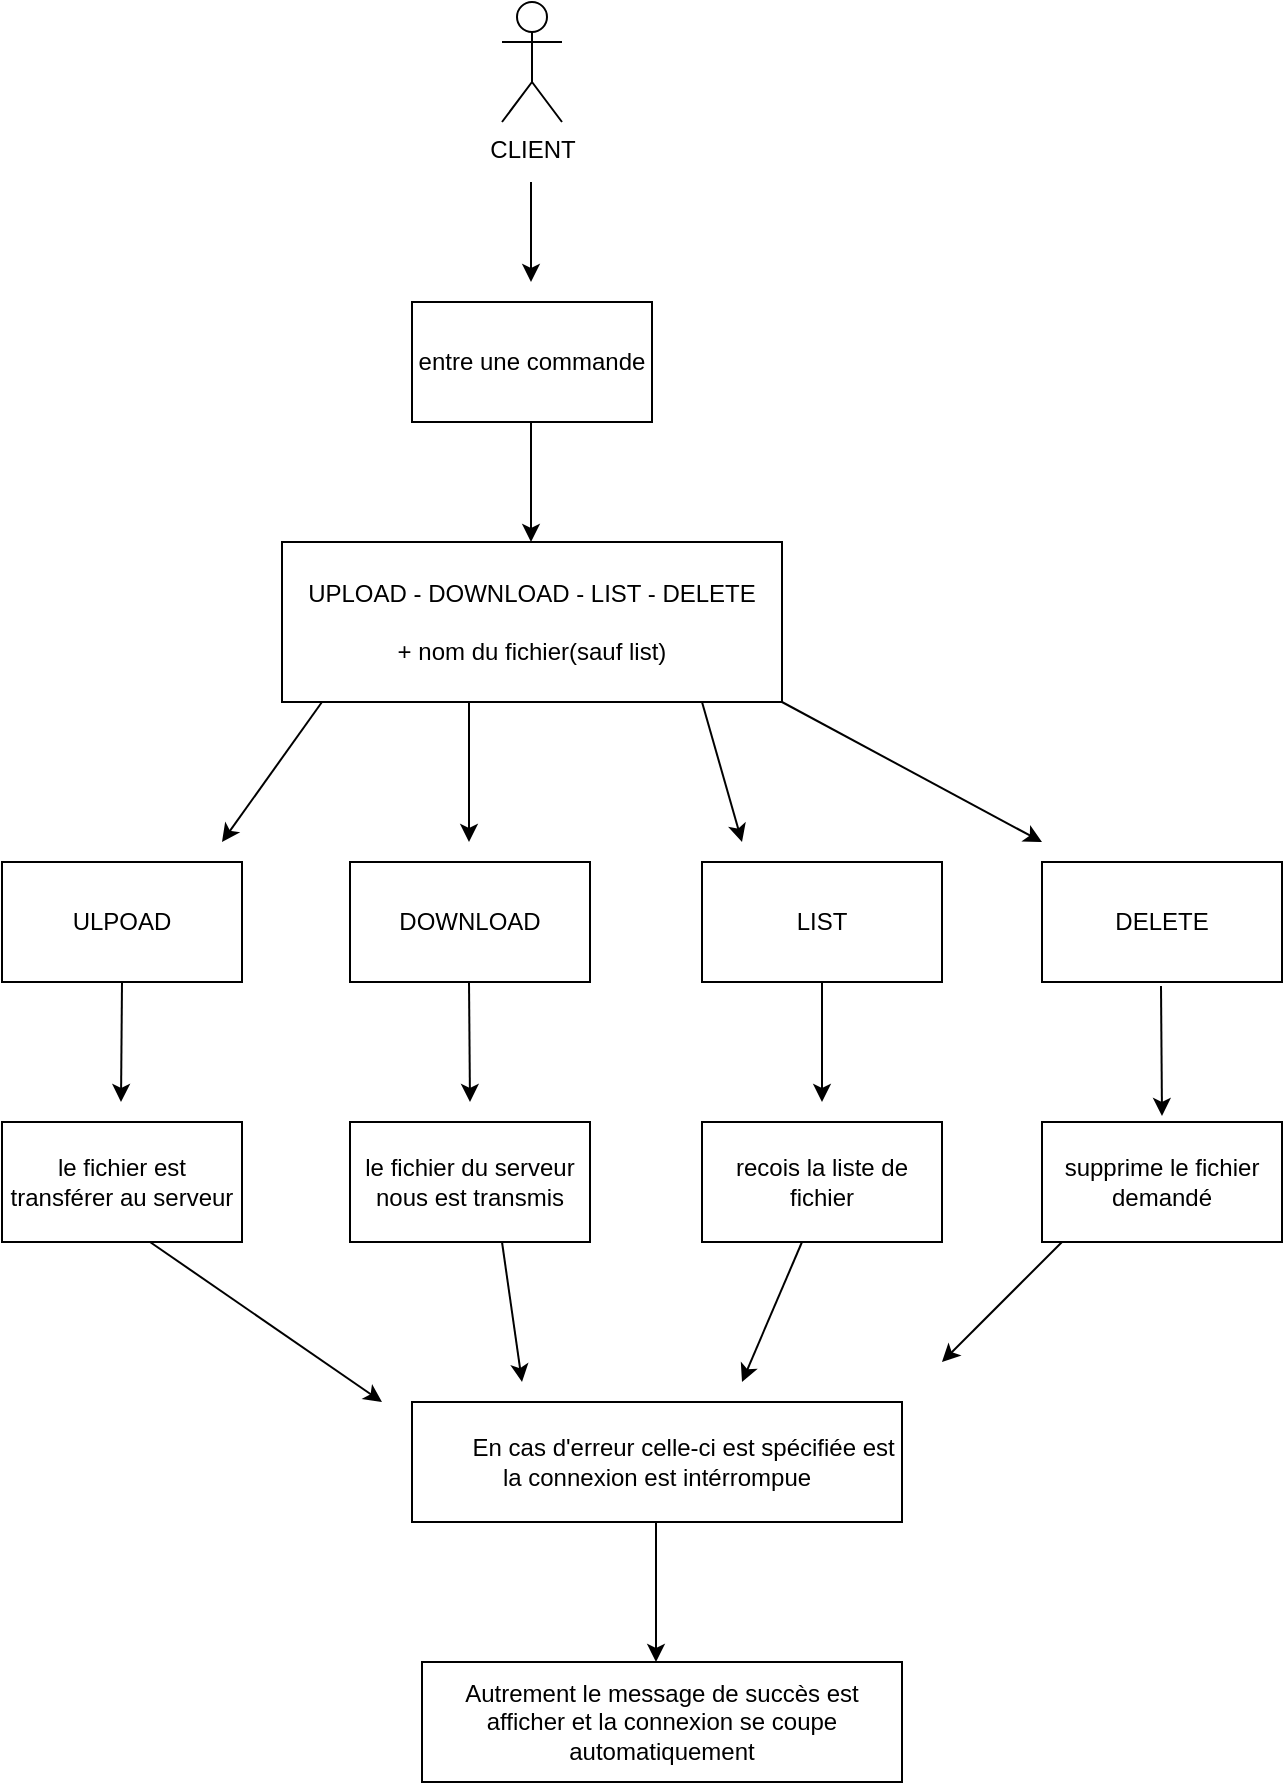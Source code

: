 <mxfile version="25.0.3">
  <diagram name="Page-1" id="3yTcgofPQV9NRENJS0pD">
    <mxGraphModel dx="1434" dy="782" grid="1" gridSize="10" guides="1" tooltips="1" connect="1" arrows="1" fold="1" page="1" pageScale="1" pageWidth="827" pageHeight="1169" math="0" shadow="0">
      <root>
        <mxCell id="0" />
        <mxCell id="1" parent="0" />
        <mxCell id="_oRHub9JLmZt6FO0jtWr-1" value="CLIENT" style="shape=umlActor;verticalLabelPosition=bottom;verticalAlign=top;html=1;outlineConnect=0;" vertex="1" parent="1">
          <mxGeometry x="370" y="60" width="30" height="60" as="geometry" />
        </mxCell>
        <mxCell id="_oRHub9JLmZt6FO0jtWr-4" value="" style="endArrow=classic;html=1;rounded=0;" edge="1" parent="1">
          <mxGeometry width="50" height="50" relative="1" as="geometry">
            <mxPoint x="384.5" y="150" as="sourcePoint" />
            <mxPoint x="384.5" y="200" as="targetPoint" />
          </mxGeometry>
        </mxCell>
        <mxCell id="_oRHub9JLmZt6FO0jtWr-5" value="entre une commande " style="rounded=0;whiteSpace=wrap;html=1;" vertex="1" parent="1">
          <mxGeometry x="325" y="210" width="120" height="60" as="geometry" />
        </mxCell>
        <mxCell id="_oRHub9JLmZt6FO0jtWr-7" value="&lt;div&gt;UPLOAD - DOWNLOAD - LIST - DELETE&lt;/div&gt;&lt;div&gt;&lt;br&gt;&lt;/div&gt;&lt;div&gt;+ nom du fichier(sauf list)&lt;br&gt;&lt;/div&gt;" style="rounded=0;whiteSpace=wrap;html=1;" vertex="1" parent="1">
          <mxGeometry x="260" y="330" width="250" height="80" as="geometry" />
        </mxCell>
        <mxCell id="_oRHub9JLmZt6FO0jtWr-8" value="" style="endArrow=classic;html=1;rounded=0;" edge="1" parent="1">
          <mxGeometry width="50" height="50" relative="1" as="geometry">
            <mxPoint x="384.5" y="270" as="sourcePoint" />
            <mxPoint x="384.5" y="330" as="targetPoint" />
          </mxGeometry>
        </mxCell>
        <mxCell id="_oRHub9JLmZt6FO0jtWr-10" value="" style="endArrow=classic;html=1;rounded=0;" edge="1" parent="1">
          <mxGeometry width="50" height="50" relative="1" as="geometry">
            <mxPoint x="280" y="410" as="sourcePoint" />
            <mxPoint x="230" y="480" as="targetPoint" />
          </mxGeometry>
        </mxCell>
        <mxCell id="_oRHub9JLmZt6FO0jtWr-11" value="ULPOAD" style="rounded=0;whiteSpace=wrap;html=1;" vertex="1" parent="1">
          <mxGeometry x="120" y="490" width="120" height="60" as="geometry" />
        </mxCell>
        <mxCell id="_oRHub9JLmZt6FO0jtWr-12" value="" style="endArrow=classic;html=1;rounded=0;" edge="1" parent="1">
          <mxGeometry width="50" height="50" relative="1" as="geometry">
            <mxPoint x="180" y="550" as="sourcePoint" />
            <mxPoint x="179.5" y="610" as="targetPoint" />
          </mxGeometry>
        </mxCell>
        <mxCell id="_oRHub9JLmZt6FO0jtWr-13" value="le fichier est transférer au serveur " style="rounded=0;whiteSpace=wrap;html=1;" vertex="1" parent="1">
          <mxGeometry x="120" y="620" width="120" height="60" as="geometry" />
        </mxCell>
        <mxCell id="_oRHub9JLmZt6FO0jtWr-14" value="DOWNLOAD" style="rounded=0;whiteSpace=wrap;html=1;" vertex="1" parent="1">
          <mxGeometry x="294" y="490" width="120" height="60" as="geometry" />
        </mxCell>
        <mxCell id="_oRHub9JLmZt6FO0jtWr-15" value="" style="endArrow=classic;html=1;rounded=0;" edge="1" parent="1">
          <mxGeometry width="50" height="50" relative="1" as="geometry">
            <mxPoint x="353.5" y="410" as="sourcePoint" />
            <mxPoint x="353.5" y="480" as="targetPoint" />
          </mxGeometry>
        </mxCell>
        <mxCell id="_oRHub9JLmZt6FO0jtWr-16" value="le fichier du serveur nous est transmis " style="rounded=0;whiteSpace=wrap;html=1;" vertex="1" parent="1">
          <mxGeometry x="294" y="620" width="120" height="60" as="geometry" />
        </mxCell>
        <mxCell id="_oRHub9JLmZt6FO0jtWr-17" value="" style="endArrow=classic;html=1;rounded=0;" edge="1" parent="1">
          <mxGeometry width="50" height="50" relative="1" as="geometry">
            <mxPoint x="353.5" y="550" as="sourcePoint" />
            <mxPoint x="354" y="610" as="targetPoint" />
          </mxGeometry>
        </mxCell>
        <mxCell id="_oRHub9JLmZt6FO0jtWr-18" value="LIST" style="rounded=0;whiteSpace=wrap;html=1;" vertex="1" parent="1">
          <mxGeometry x="470" y="490" width="120" height="60" as="geometry" />
        </mxCell>
        <mxCell id="_oRHub9JLmZt6FO0jtWr-19" value="" style="endArrow=classic;html=1;rounded=0;" edge="1" parent="1">
          <mxGeometry width="50" height="50" relative="1" as="geometry">
            <mxPoint x="470" y="410" as="sourcePoint" />
            <mxPoint x="490" y="480" as="targetPoint" />
          </mxGeometry>
        </mxCell>
        <mxCell id="_oRHub9JLmZt6FO0jtWr-20" value="recois la liste de fichier" style="rounded=0;whiteSpace=wrap;html=1;" vertex="1" parent="1">
          <mxGeometry x="470" y="620" width="120" height="60" as="geometry" />
        </mxCell>
        <mxCell id="_oRHub9JLmZt6FO0jtWr-21" value="" style="endArrow=classic;html=1;rounded=0;exitX=0.5;exitY=1;exitDx=0;exitDy=0;" edge="1" parent="1" source="_oRHub9JLmZt6FO0jtWr-18">
          <mxGeometry width="50" height="50" relative="1" as="geometry">
            <mxPoint x="530" y="560" as="sourcePoint" />
            <mxPoint x="530" y="610" as="targetPoint" />
          </mxGeometry>
        </mxCell>
        <mxCell id="_oRHub9JLmZt6FO0jtWr-22" value="DELETE" style="rounded=0;whiteSpace=wrap;html=1;" vertex="1" parent="1">
          <mxGeometry x="640" y="490" width="120" height="60" as="geometry" />
        </mxCell>
        <mxCell id="_oRHub9JLmZt6FO0jtWr-23" value="" style="endArrow=classic;html=1;rounded=0;" edge="1" parent="1">
          <mxGeometry width="50" height="50" relative="1" as="geometry">
            <mxPoint x="510" y="410" as="sourcePoint" />
            <mxPoint x="640" y="480" as="targetPoint" />
          </mxGeometry>
        </mxCell>
        <mxCell id="_oRHub9JLmZt6FO0jtWr-24" value="supprime le fichier demandé" style="rounded=0;whiteSpace=wrap;html=1;" vertex="1" parent="1">
          <mxGeometry x="640" y="620" width="120" height="60" as="geometry" />
        </mxCell>
        <mxCell id="_oRHub9JLmZt6FO0jtWr-25" value="" style="endArrow=classic;html=1;rounded=0;" edge="1" parent="1">
          <mxGeometry width="50" height="50" relative="1" as="geometry">
            <mxPoint x="699.5" y="552" as="sourcePoint" />
            <mxPoint x="700" y="617" as="targetPoint" />
          </mxGeometry>
        </mxCell>
        <mxCell id="_oRHub9JLmZt6FO0jtWr-28" value="&lt;span style=&quot;white-space: pre;&quot;&gt;&#x9;&lt;/span&gt;En cas d&#39;erreur celle-ci est spécifiée est la connexion est intérrompue " style="rounded=0;whiteSpace=wrap;html=1;" vertex="1" parent="1">
          <mxGeometry x="325" y="760" width="245" height="60" as="geometry" />
        </mxCell>
        <mxCell id="_oRHub9JLmZt6FO0jtWr-29" value="" style="endArrow=classic;html=1;rounded=0;" edge="1" parent="1">
          <mxGeometry width="50" height="50" relative="1" as="geometry">
            <mxPoint x="194" y="680" as="sourcePoint" />
            <mxPoint x="310" y="760" as="targetPoint" />
          </mxGeometry>
        </mxCell>
        <mxCell id="_oRHub9JLmZt6FO0jtWr-30" value="" style="endArrow=classic;html=1;rounded=0;" edge="1" parent="1">
          <mxGeometry width="50" height="50" relative="1" as="geometry">
            <mxPoint x="370" y="680" as="sourcePoint" />
            <mxPoint x="380" y="750" as="targetPoint" />
          </mxGeometry>
        </mxCell>
        <mxCell id="_oRHub9JLmZt6FO0jtWr-33" value="" style="endArrow=classic;html=1;rounded=0;" edge="1" parent="1">
          <mxGeometry width="50" height="50" relative="1" as="geometry">
            <mxPoint x="520" y="680" as="sourcePoint" />
            <mxPoint x="490" y="750" as="targetPoint" />
          </mxGeometry>
        </mxCell>
        <mxCell id="_oRHub9JLmZt6FO0jtWr-34" value="" style="endArrow=classic;html=1;rounded=0;" edge="1" parent="1">
          <mxGeometry width="50" height="50" relative="1" as="geometry">
            <mxPoint x="650" y="680" as="sourcePoint" />
            <mxPoint x="590" y="740" as="targetPoint" />
          </mxGeometry>
        </mxCell>
        <mxCell id="_oRHub9JLmZt6FO0jtWr-35" value="Autrement le message de succès est afficher et la connexion se coupe automatiquement " style="rounded=0;whiteSpace=wrap;html=1;" vertex="1" parent="1">
          <mxGeometry x="330" y="890" width="240" height="60" as="geometry" />
        </mxCell>
        <mxCell id="_oRHub9JLmZt6FO0jtWr-36" value="" style="endArrow=classic;html=1;rounded=0;" edge="1" parent="1">
          <mxGeometry width="50" height="50" relative="1" as="geometry">
            <mxPoint x="447" y="820" as="sourcePoint" />
            <mxPoint x="447" y="890" as="targetPoint" />
          </mxGeometry>
        </mxCell>
      </root>
    </mxGraphModel>
  </diagram>
</mxfile>
